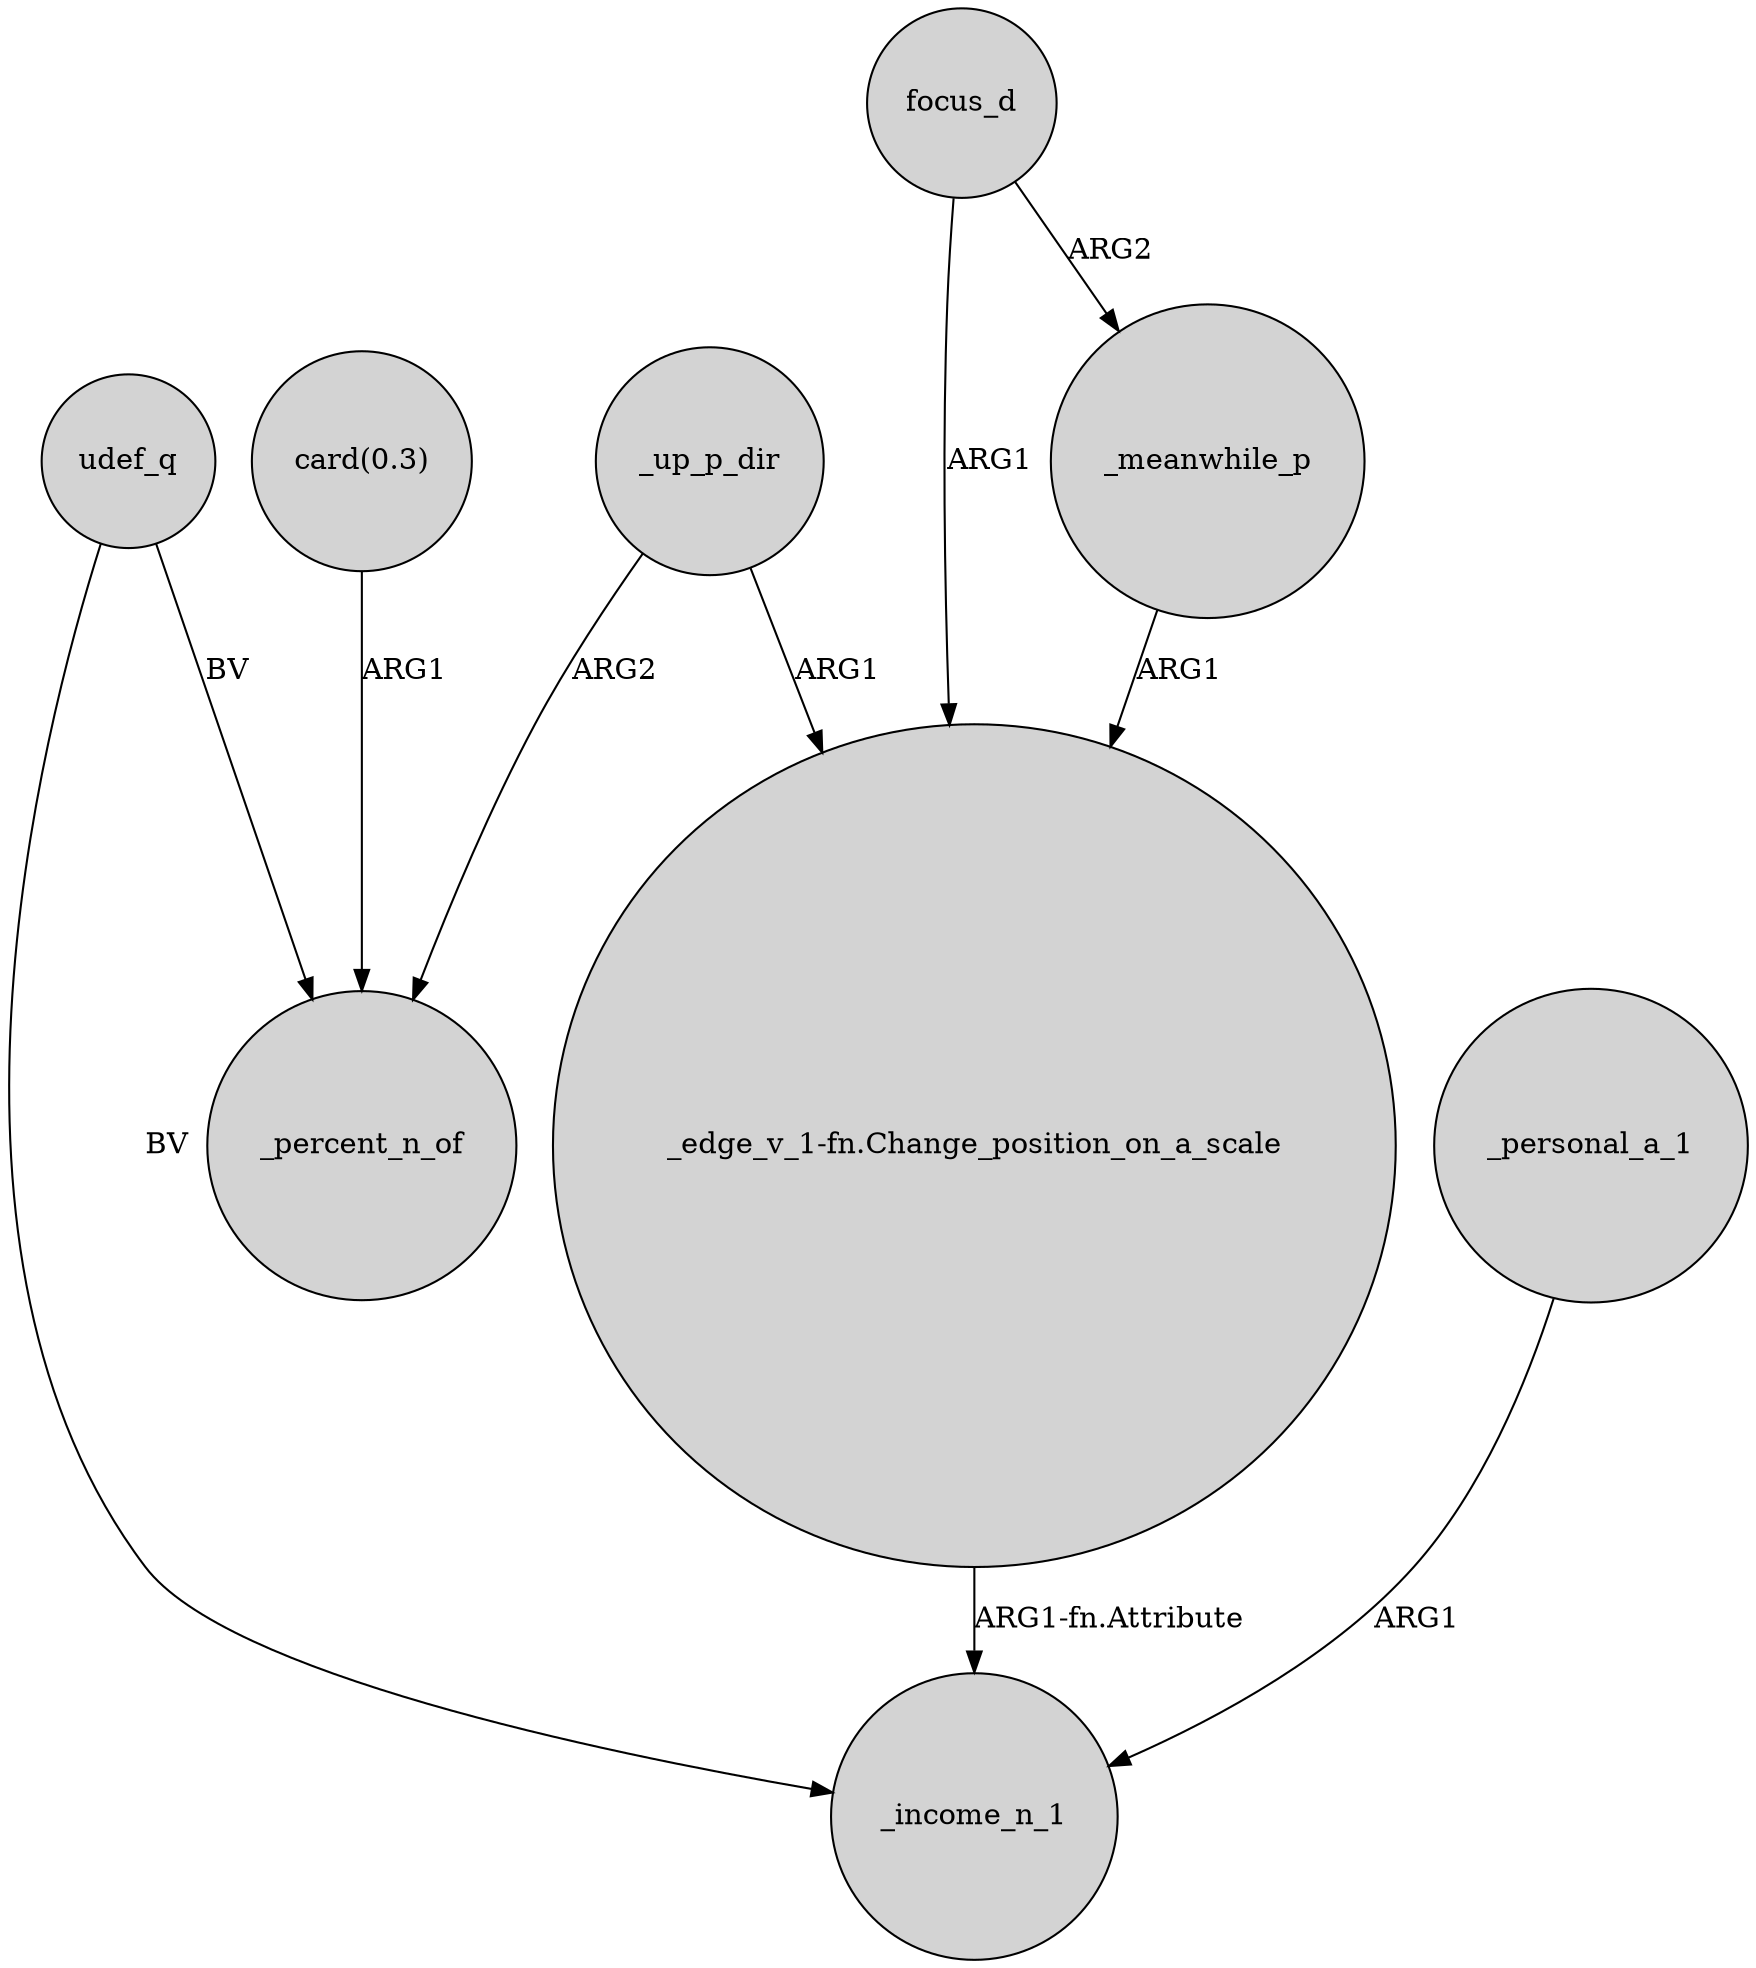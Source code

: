 digraph {
	node [shape=circle style=filled]
	_up_p_dir -> _percent_n_of [label=ARG2]
	udef_q -> _percent_n_of [label=BV]
	focus_d -> "_edge_v_1-fn.Change_position_on_a_scale" [label=ARG1]
	focus_d -> _meanwhile_p [label=ARG2]
	"card(0.3)" -> _percent_n_of [label=ARG1]
	_personal_a_1 -> _income_n_1 [label=ARG1]
	_meanwhile_p -> "_edge_v_1-fn.Change_position_on_a_scale" [label=ARG1]
	udef_q -> _income_n_1 [label=BV]
	"_edge_v_1-fn.Change_position_on_a_scale" -> _income_n_1 [label="ARG1-fn.Attribute"]
	_up_p_dir -> "_edge_v_1-fn.Change_position_on_a_scale" [label=ARG1]
}
